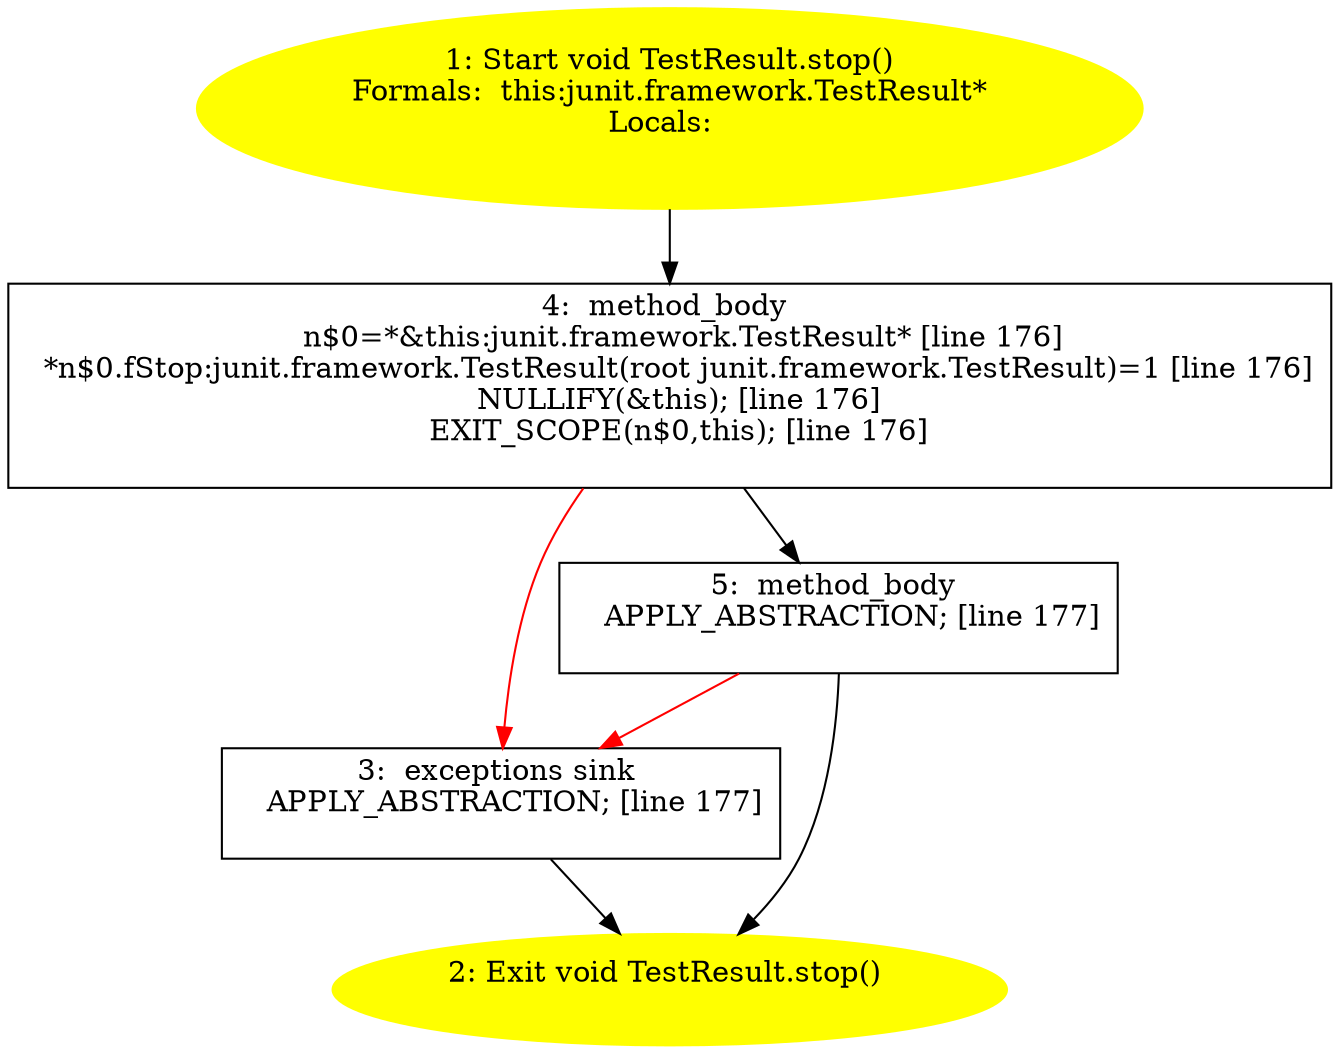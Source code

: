 /* @generated */
digraph cfg {
"junit.framework.TestResult.stop():void.d99efbaf9b338c9bb1d99ed38e05331a_1" [label="1: Start void TestResult.stop()\nFormals:  this:junit.framework.TestResult*\nLocals:  \n  " color=yellow style=filled]
	

	 "junit.framework.TestResult.stop():void.d99efbaf9b338c9bb1d99ed38e05331a_1" -> "junit.framework.TestResult.stop():void.d99efbaf9b338c9bb1d99ed38e05331a_4" ;
"junit.framework.TestResult.stop():void.d99efbaf9b338c9bb1d99ed38e05331a_2" [label="2: Exit void TestResult.stop() \n  " color=yellow style=filled]
	

"junit.framework.TestResult.stop():void.d99efbaf9b338c9bb1d99ed38e05331a_3" [label="3:  exceptions sink \n   APPLY_ABSTRACTION; [line 177]\n " shape="box"]
	

	 "junit.framework.TestResult.stop():void.d99efbaf9b338c9bb1d99ed38e05331a_3" -> "junit.framework.TestResult.stop():void.d99efbaf9b338c9bb1d99ed38e05331a_2" ;
"junit.framework.TestResult.stop():void.d99efbaf9b338c9bb1d99ed38e05331a_4" [label="4:  method_body \n   n$0=*&this:junit.framework.TestResult* [line 176]\n  *n$0.fStop:junit.framework.TestResult(root junit.framework.TestResult)=1 [line 176]\n  NULLIFY(&this); [line 176]\n  EXIT_SCOPE(n$0,this); [line 176]\n " shape="box"]
	

	 "junit.framework.TestResult.stop():void.d99efbaf9b338c9bb1d99ed38e05331a_4" -> "junit.framework.TestResult.stop():void.d99efbaf9b338c9bb1d99ed38e05331a_5" ;
	 "junit.framework.TestResult.stop():void.d99efbaf9b338c9bb1d99ed38e05331a_4" -> "junit.framework.TestResult.stop():void.d99efbaf9b338c9bb1d99ed38e05331a_3" [color="red" ];
"junit.framework.TestResult.stop():void.d99efbaf9b338c9bb1d99ed38e05331a_5" [label="5:  method_body \n   APPLY_ABSTRACTION; [line 177]\n " shape="box"]
	

	 "junit.framework.TestResult.stop():void.d99efbaf9b338c9bb1d99ed38e05331a_5" -> "junit.framework.TestResult.stop():void.d99efbaf9b338c9bb1d99ed38e05331a_2" ;
	 "junit.framework.TestResult.stop():void.d99efbaf9b338c9bb1d99ed38e05331a_5" -> "junit.framework.TestResult.stop():void.d99efbaf9b338c9bb1d99ed38e05331a_3" [color="red" ];
}
